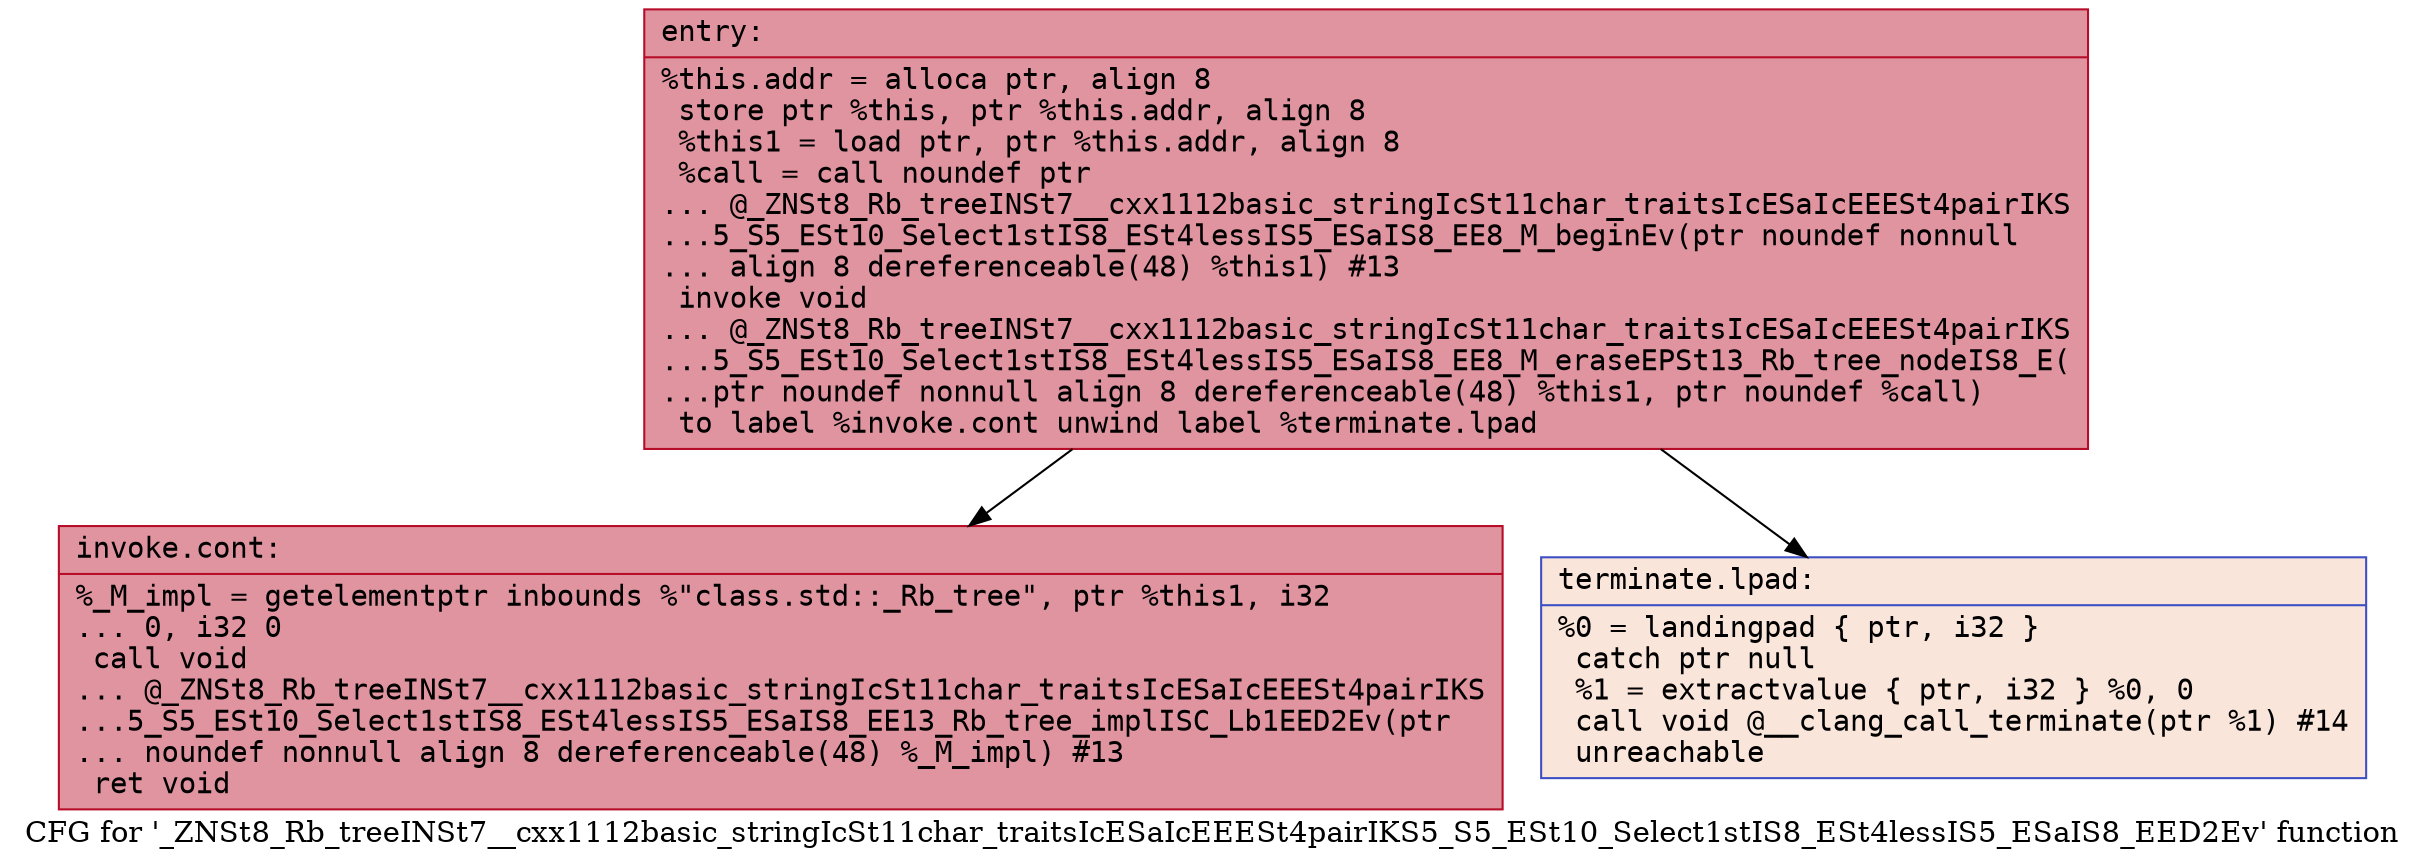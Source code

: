 digraph "CFG for '_ZNSt8_Rb_treeINSt7__cxx1112basic_stringIcSt11char_traitsIcESaIcEEESt4pairIKS5_S5_ESt10_Select1stIS8_ESt4lessIS5_ESaIS8_EED2Ev' function" {
	label="CFG for '_ZNSt8_Rb_treeINSt7__cxx1112basic_stringIcSt11char_traitsIcESaIcEEESt4pairIKS5_S5_ESt10_Select1stIS8_ESt4lessIS5_ESaIS8_EED2Ev' function";

	Node0x565291d181e0 [shape=record,color="#b70d28ff", style=filled, fillcolor="#b70d2870" fontname="Courier",label="{entry:\l|  %this.addr = alloca ptr, align 8\l  store ptr %this, ptr %this.addr, align 8\l  %this1 = load ptr, ptr %this.addr, align 8\l  %call = call noundef ptr\l... @_ZNSt8_Rb_treeINSt7__cxx1112basic_stringIcSt11char_traitsIcESaIcEEESt4pairIKS\l...5_S5_ESt10_Select1stIS8_ESt4lessIS5_ESaIS8_EE8_M_beginEv(ptr noundef nonnull\l... align 8 dereferenceable(48) %this1) #13\l  invoke void\l... @_ZNSt8_Rb_treeINSt7__cxx1112basic_stringIcSt11char_traitsIcESaIcEEESt4pairIKS\l...5_S5_ESt10_Select1stIS8_ESt4lessIS5_ESaIS8_EE8_M_eraseEPSt13_Rb_tree_nodeIS8_E(\l...ptr noundef nonnull align 8 dereferenceable(48) %this1, ptr noundef %call)\l          to label %invoke.cont unwind label %terminate.lpad\l}"];
	Node0x565291d181e0 -> Node0x565291d185e0[tooltip="entry -> invoke.cont\nProbability 100.00%" ];
	Node0x565291d181e0 -> Node0x565291d18660[tooltip="entry -> terminate.lpad\nProbability 0.00%" ];
	Node0x565291d185e0 [shape=record,color="#b70d28ff", style=filled, fillcolor="#b70d2870" fontname="Courier",label="{invoke.cont:\l|  %_M_impl = getelementptr inbounds %\"class.std::_Rb_tree\", ptr %this1, i32\l... 0, i32 0\l  call void\l... @_ZNSt8_Rb_treeINSt7__cxx1112basic_stringIcSt11char_traitsIcESaIcEEESt4pairIKS\l...5_S5_ESt10_Select1stIS8_ESt4lessIS5_ESaIS8_EE13_Rb_tree_implISC_Lb1EED2Ev(ptr\l... noundef nonnull align 8 dereferenceable(48) %_M_impl) #13\l  ret void\l}"];
	Node0x565291d18660 [shape=record,color="#3d50c3ff", style=filled, fillcolor="#f4c5ad70" fontname="Courier",label="{terminate.lpad:\l|  %0 = landingpad \{ ptr, i32 \}\l          catch ptr null\l  %1 = extractvalue \{ ptr, i32 \} %0, 0\l  call void @__clang_call_terminate(ptr %1) #14\l  unreachable\l}"];
}
